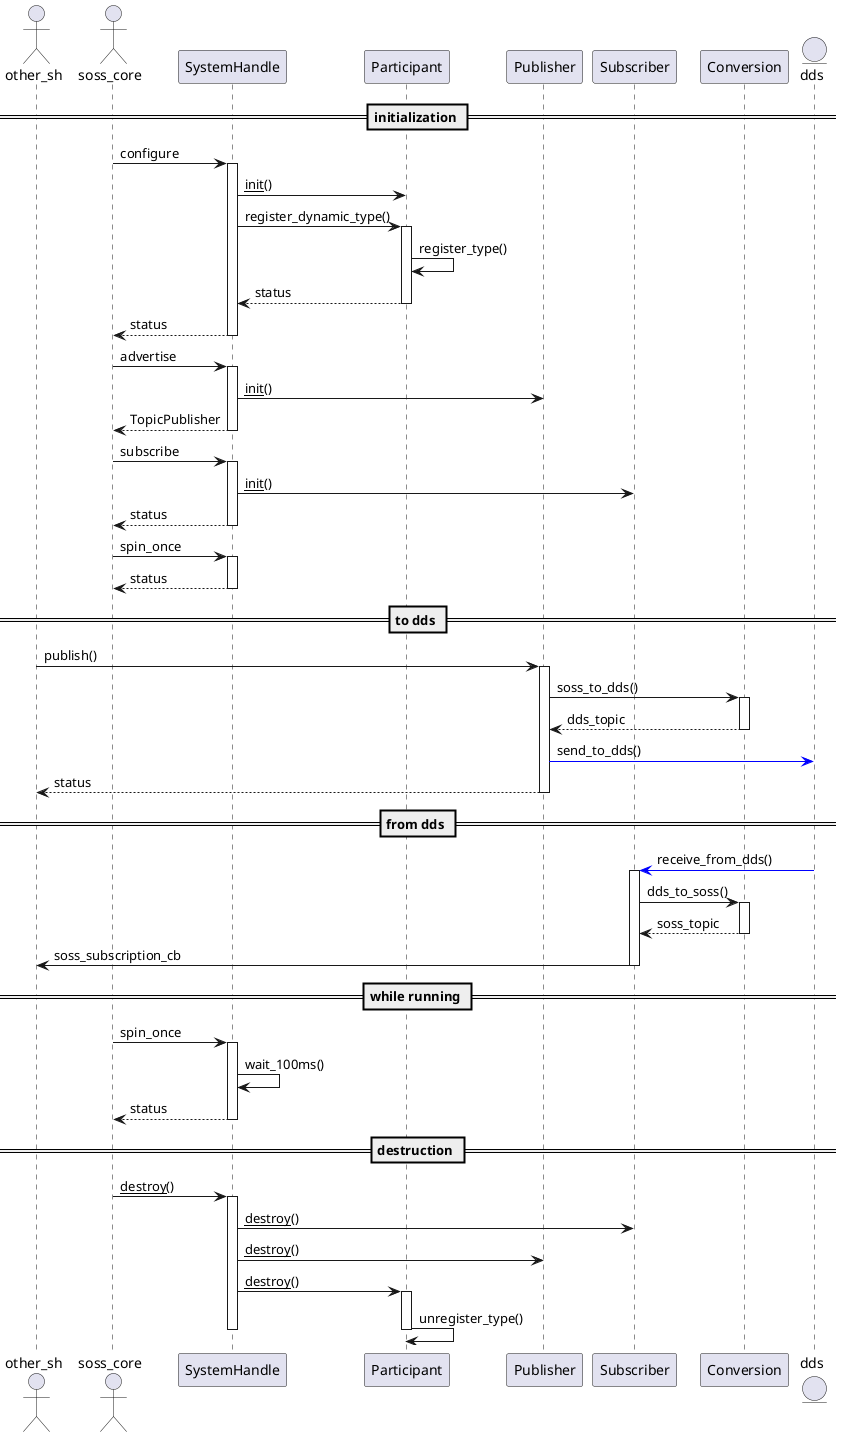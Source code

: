 @startuml
actor other_sh
actor soss_core
participant SystemHandle
participant Participant
participant Publisher
participant Subscriber
participant Conversion
entity dds

== initialization ==
soss_core -> SystemHandle: configure
activate SystemHandle
SystemHandle -> Participant: __init__()
SystemHandle -> Participant: register_dynamic_type()
activate Participant
Participant -> Participant: register_type()
SystemHandle <-- Participant: status
deactivate Participant
soss_core <-- SystemHandle: status
deactivate SystemHandle

soss_core -> SystemHandle: advertise
activate SystemHandle
SystemHandle -> Publisher: __init__()
soss_core <-- SystemHandle: TopicPublisher
deactivate SystemHandle

soss_core -> SystemHandle: subscribe
activate SystemHandle
SystemHandle -> Subscriber: __init__()
soss_core <-- SystemHandle: status
deactivate SystemHandle

soss_core -> SystemHandle: spin_once
activate SystemHandle
soss_core <-- SystemHandle: status
deactivate SystemHandle

== to dds ==
other_sh -> Publisher: publish()
activate Publisher
Publisher -> Conversion: soss_to_dds()
activate Conversion
Publisher <-- Conversion: dds_topic
deactivate Conversion
Publisher -[#0000FF]> dds: send_to_dds()
other_sh <-- Publisher: status
deactivate Publisher

== from dds ==
dds -[#0000FF]> Subscriber: receive_from_dds()
activate Subscriber
Subscriber -> Conversion: dds_to_soss()
activate Conversion
Subscriber <-- Conversion: soss_topic
deactivate Conversion
Subscriber -> other_sh: soss_subscription_cb
deactivate Subscriber

== while running ==
soss_core -> SystemHandle: spin_once
activate SystemHandle
SystemHandle -> SystemHandle: wait_100ms()
soss_core <-- SystemHandle: status
deactivate SystemHandle

== destruction ==
soss_core -> SystemHandle: __destroy__()
activate SystemHandle
SystemHandle -> Subscriber: __destroy__()
SystemHandle -> Publisher: __destroy__()
SystemHandle -> Participant: __destroy__()
activate Participant
Participant -> Participant: unregister_type()
deactivate Participant
deactivate SystemHandle

@enduml

